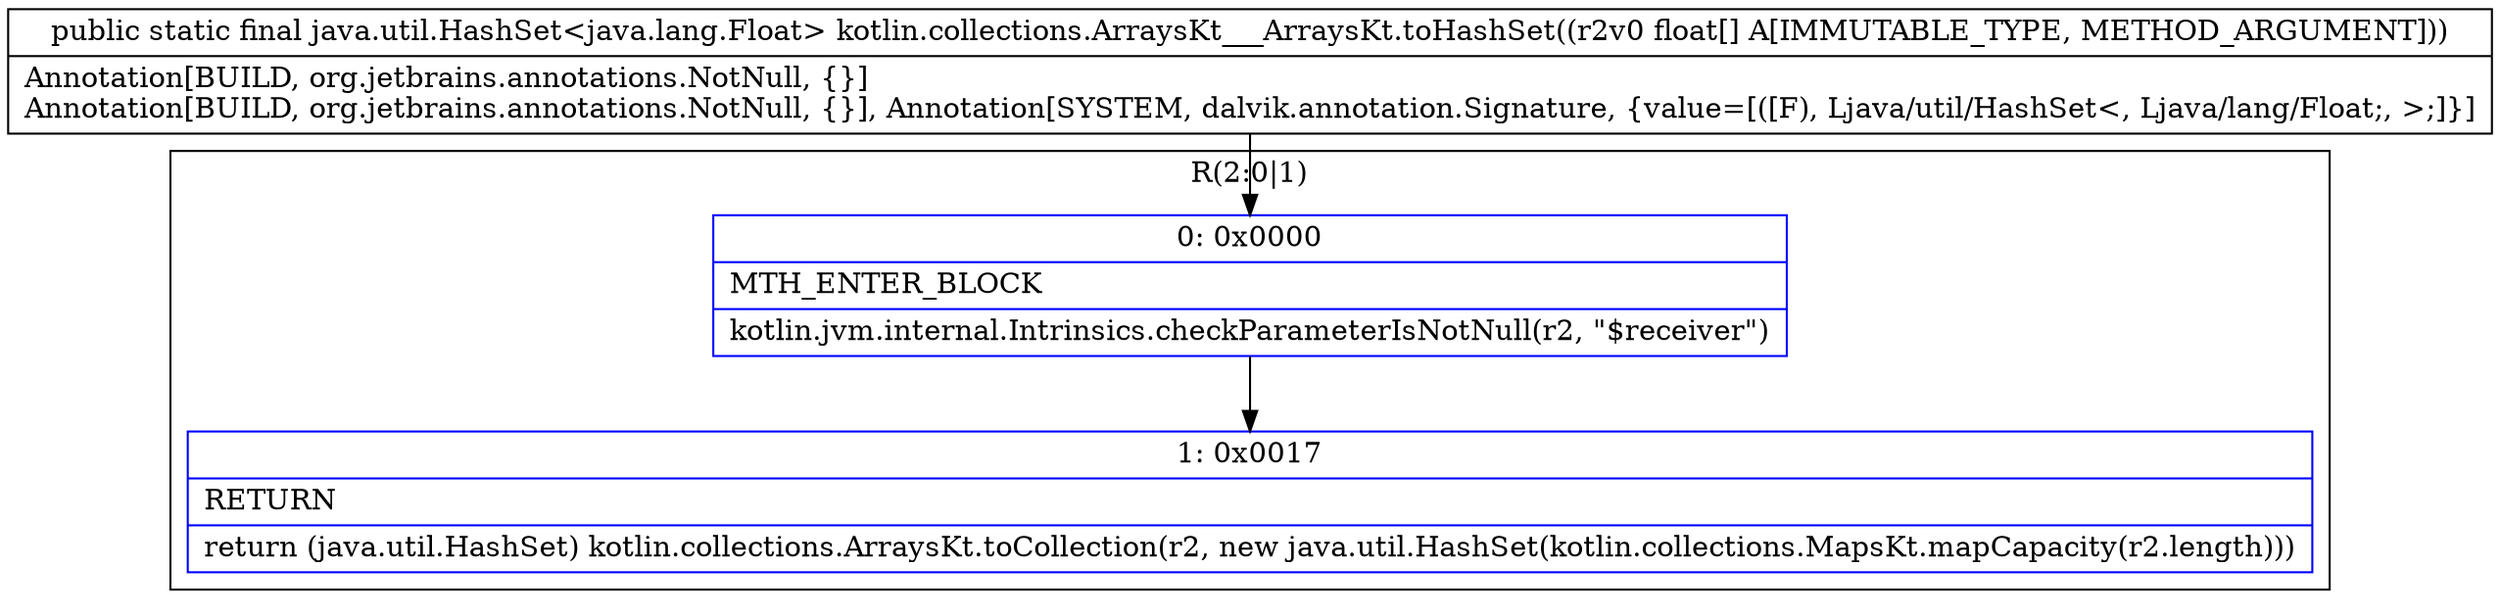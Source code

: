digraph "CFG forkotlin.collections.ArraysKt___ArraysKt.toHashSet([F)Ljava\/util\/HashSet;" {
subgraph cluster_Region_338640301 {
label = "R(2:0|1)";
node [shape=record,color=blue];
Node_0 [shape=record,label="{0\:\ 0x0000|MTH_ENTER_BLOCK\l|kotlin.jvm.internal.Intrinsics.checkParameterIsNotNull(r2, \"$receiver\")\l}"];
Node_1 [shape=record,label="{1\:\ 0x0017|RETURN\l|return (java.util.HashSet) kotlin.collections.ArraysKt.toCollection(r2, new java.util.HashSet(kotlin.collections.MapsKt.mapCapacity(r2.length)))\l}"];
}
MethodNode[shape=record,label="{public static final java.util.HashSet\<java.lang.Float\> kotlin.collections.ArraysKt___ArraysKt.toHashSet((r2v0 float[] A[IMMUTABLE_TYPE, METHOD_ARGUMENT]))  | Annotation[BUILD, org.jetbrains.annotations.NotNull, \{\}]\lAnnotation[BUILD, org.jetbrains.annotations.NotNull, \{\}], Annotation[SYSTEM, dalvik.annotation.Signature, \{value=[([F), Ljava\/util\/HashSet\<, Ljava\/lang\/Float;, \>;]\}]\l}"];
MethodNode -> Node_0;
Node_0 -> Node_1;
}

